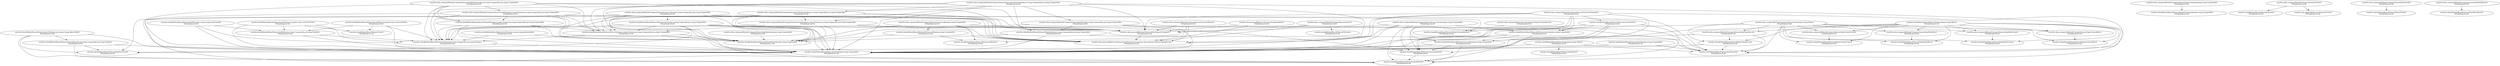 digraph G {
  "org.jfree.data$DefaultKeyedValues#sortByKeys(org.jfree.chart.util.SortOrder)" [label="org.jfree.data$DefaultKeyedValues#sortByKeys(org.jfree.chart.util.SortOrder)\nP(Fail|Node)=0.00"];
  "org.jfree.data$DefaultKeyedValues#setValue(java.lang.Comparable,java.lang.Number)" [label="org.jfree.data$DefaultKeyedValues#setValue(java.lang.Comparable,java.lang.Number)\nP(Fail|Node)=0.00"];
  "org.jfree.data$DefaultKeyedValues#addValue(java.lang.Comparable,java.lang.Number)" [label="org.jfree.data$DefaultKeyedValues#addValue(java.lang.Comparable,java.lang.Number)\nP(Fail|Node)=0.00"];
  "org.jfree.data$DefaultKeyedValues#getIndex(java.lang.Comparable)" [label="org.jfree.data$DefaultKeyedValues#getIndex(java.lang.Comparable)\nP(Fail|Node)=1.00"];
  "org.jfree.data$DefaultKeyedValues#clear()" [label="org.jfree.data$DefaultKeyedValues#clear()\nP(Fail|Node)=1.00"];
  "org.jfree.data$DefaultKeyedValues2D#setValue(java.lang.Number,java.lang.Comparable,java.lang.Comparable)" [label="org.jfree.data$DefaultKeyedValues2D#setValue(java.lang.Number,java.lang.Comparable,java.lang.Comparable)\nP(Fail|Node)=0.00"];
  "org.jfree.data$DefaultKeyedValues2D#getRowIndex(java.lang.Comparable)" [label="org.jfree.data$DefaultKeyedValues2D#getRowIndex(java.lang.Comparable)\nP(Fail|Node)=1.00"];
  "org.jfree.data$DefaultKeyedValues2D#getValue(java.lang.Comparable,java.lang.Comparable)" [label="org.jfree.data$DefaultKeyedValues2D#getValue(java.lang.Comparable,java.lang.Comparable)\nP(Fail|Node)=0.00"];
  "org.jfree.data$DefaultKeyedValues#getValue(int)" [label="org.jfree.data$DefaultKeyedValues#getValue(int)\nP(Fail|Node)=0.00"];
  "org.jfree.data.category$DefaultCategoryDataset#getRowCount()" [label="org.jfree.data.category$DefaultCategoryDataset#getRowCount()\nP(Fail|Node)=0.00"];
  "org.jfree.data$DefaultKeyedValues2D#getRowCount()" [label="org.jfree.data$DefaultKeyedValues2D#getRowCount()\nP(Fail|Node)=0.00"];
  "org.jfree.data.category$DefaultCategoryDataset#getRowKeys()" [label="org.jfree.data.category$DefaultCategoryDataset#getRowKeys()\nP(Fail|Node)=0.00"];
  "org.jfree.data$DefaultKeyedValues2D#getRowKeys()" [label="org.jfree.data$DefaultKeyedValues2D#getRowKeys()\nP(Fail|Node)=0.00"];
  "org.jfree.data.category$DefaultCategoryDataset#setValue(double,java.lang.Comparable,java.lang.Comparable)" [label="org.jfree.data.category$DefaultCategoryDataset#setValue(double,java.lang.Comparable,java.lang.Comparable)\nP(Fail|Node)=0.00"];
  "org.jfree.data.general$AbstractDataset#notifyListeners(org.jfree.data.general.DatasetChangeEvent)" [label="org.jfree.data.general$AbstractDataset#notifyListeners(org.jfree.data.general.DatasetChangeEvent)\nP(Fail|Node)=0.00"];
  "org.jfree.data.general$AbstractDataset#fireDatasetChanged()" [label="org.jfree.data.general$AbstractDataset#fireDatasetChanged()\nP(Fail|Node)=0.00"];
  "org.jfree.data.category$DefaultCategoryDataset#setValue(java.lang.Number,java.lang.Comparable,java.lang.Comparable)" [label="org.jfree.data.category$DefaultCategoryDataset#setValue(java.lang.Number,java.lang.Comparable,java.lang.Comparable)\nP(Fail|Node)=0.00"];
  "org.jfree.data.category$DefaultCategoryDataset#getColumnIndex(java.lang.Comparable)" [label="org.jfree.data.category$DefaultCategoryDataset#getColumnIndex(java.lang.Comparable)\nP(Fail|Node)=0.00"];
  "org.jfree.data$DefaultKeyedValues2D#getColumnIndex(java.lang.Comparable)" [label="org.jfree.data$DefaultKeyedValues2D#getColumnIndex(java.lang.Comparable)\nP(Fail|Node)=0.00"];
  "org.jfree.data.category$DefaultCategoryDataset#getColumnKey(int)" [label="org.jfree.data.category$DefaultCategoryDataset#getColumnKey(int)\nP(Fail|Node)=0.00"];
  "org.jfree.data$DefaultKeyedValues2D#getColumnKey(int)" [label="org.jfree.data$DefaultKeyedValues2D#getColumnKey(int)\nP(Fail|Node)=0.00"];
  "org.jfree.data.category$DefaultCategoryDataset#removeValue(java.lang.Comparable,java.lang.Comparable)" [label="org.jfree.data.category$DefaultCategoryDataset#removeValue(java.lang.Comparable,java.lang.Comparable)\nP(Fail|Node)=0.00"];
  "org.jfree.data$DefaultKeyedValues#removeValue(int)" [label="org.jfree.data$DefaultKeyedValues#removeValue(int)\nP(Fail|Node)=0.01"];
  "org.jfree.data$DefaultKeyedValues2D#removeValue(java.lang.Comparable,java.lang.Comparable)" [label="org.jfree.data$DefaultKeyedValues2D#removeValue(java.lang.Comparable,java.lang.Comparable)\nP(Fail|Node)=0.00"];
  "org.jfree.data$DefaultKeyedValues#getItemCount()" [label="org.jfree.data$DefaultKeyedValues#getItemCount()\nP(Fail|Node)=0.00"];
  "org.jfree.data$DefaultKeyedValues#rebuildIndex()" [label="org.jfree.data$DefaultKeyedValues#rebuildIndex()\nP(Fail|Node)=0.00"];
  "org.jfree.data.category$DefaultCategoryDataset#getValue(int,int)" [label="org.jfree.data.category$DefaultCategoryDataset#getValue(int,int)\nP(Fail|Node)=0.00"];
  "org.jfree.data$DefaultKeyedValues2D#getValue(int,int)" [label="org.jfree.data$DefaultKeyedValues2D#getValue(int,int)\nP(Fail|Node)=0.00"];
  "org.jfree.data$DefaultKeyedValues#insertValue(int,java.lang.Comparable,double)" [label="org.jfree.data$DefaultKeyedValues#insertValue(int,java.lang.Comparable,double)\nP(Fail|Node)=0.00"];
  "org.jfree.data$DefaultKeyedValues#insertValue(int,java.lang.Comparable,java.lang.Number)" [label="org.jfree.data$DefaultKeyedValues#insertValue(int,java.lang.Comparable,java.lang.Number)\nP(Fail|Node)=0.00"];
  "org.jfree.data.category$DefaultCategoryDataset#incrementValue(double,java.lang.Comparable,java.lang.Comparable)" [label="org.jfree.data.category$DefaultCategoryDataset#incrementValue(double,java.lang.Comparable,java.lang.Comparable)\nP(Fail|Node)=0.00"];
  "org.jfree.data.category$DefaultCategoryDataset#getValue(java.lang.Comparable,java.lang.Comparable)" [label="org.jfree.data.category$DefaultCategoryDataset#getValue(java.lang.Comparable,java.lang.Comparable)\nP(Fail|Node)=0.00"];
  "org.jfree.data$DefaultKeyedValues2D#addValue(java.lang.Number,java.lang.Comparable,java.lang.Comparable)" [label="org.jfree.data$DefaultKeyedValues2D#addValue(java.lang.Number,java.lang.Comparable,java.lang.Comparable)\nP(Fail|Node)=0.00"];
  "org.jfree.data.category$DefaultCategoryDataset#equals(java.lang.Object)" [label="org.jfree.data.category$DefaultCategoryDataset#equals(java.lang.Object)\nP(Fail|Node)=0.00"];
  "org.jfree.data.category$DefaultCategoryDataset#getColumnKeys()" [label="org.jfree.data.category$DefaultCategoryDataset#getColumnKeys()\nP(Fail|Node)=0.00"];
  "org.jfree.data.category$DefaultCategoryDataset#getColumnCount()" [label="org.jfree.data.category$DefaultCategoryDataset#getColumnCount()\nP(Fail|Node)=0.00"];
  "org.jfree.data$DefaultKeyedValues2D#getColumnKeys()" [label="org.jfree.data$DefaultKeyedValues2D#getColumnKeys()\nP(Fail|Node)=0.00"];
  "org.jfree.data$DefaultKeyedValues2D#getColumnCount()" [label="org.jfree.data$DefaultKeyedValues2D#getColumnCount()\nP(Fail|Node)=0.00"];
  "org.jfree.data$DefaultKeyedValues#removeValue(java.lang.Comparable)" [label="org.jfree.data$DefaultKeyedValues#removeValue(java.lang.Comparable)\nP(Fail|Node)=0.00"];
  "org.jfree.data.category$DefaultCategoryDataset#clone()" [label="org.jfree.data.category$DefaultCategoryDataset#clone()\nP(Fail|Node)=0.00"];
  "org.jfree.data$DefaultKeyedValues2D#clone()" [label="org.jfree.data$DefaultKeyedValues2D#clone()\nP(Fail|Node)=0.00"];
  "org.jfree.data.general$AbstractDataset#clone()" [label="org.jfree.data.general$AbstractDataset#clone()\nP(Fail|Node)=0.00"];
  "org.jfree.data$DefaultKeyedValues2D#equals(java.lang.Object)" [label="org.jfree.data$DefaultKeyedValues2D#equals(java.lang.Object)\nP(Fail|Node)=0.00"];
  "org.jfree.data$DefaultKeyedValues#getValue(java.lang.Comparable)" [label="org.jfree.data$DefaultKeyedValues#getValue(java.lang.Comparable)\nP(Fail|Node)=0.00"];
  "org.jfree.data$DefaultKeyedValues2D#removeColumn(int)" [label="org.jfree.data$DefaultKeyedValues2D#removeColumn(int)\nP(Fail|Node)=0.00"];
  "org.jfree.data$DefaultKeyedValues2D#removeColumn(java.lang.Comparable)" [label="org.jfree.data$DefaultKeyedValues2D#removeColumn(java.lang.Comparable)\nP(Fail|Node)=0.00"];
  "org.jfree.data.category$DefaultCategoryDataset#removeRow(int)" [label="org.jfree.data.category$DefaultCategoryDataset#removeRow(int)\nP(Fail|Node)=0.00"];
  "org.jfree.data$DefaultKeyedValues2D#removeRow(int)" [label="org.jfree.data$DefaultKeyedValues2D#removeRow(int)\nP(Fail|Node)=0.00"];
  "org.jfree.data$DefaultKeyedValues2D#removeRow(java.lang.Comparable)" [label="org.jfree.data$DefaultKeyedValues2D#removeRow(java.lang.Comparable)\nP(Fail|Node)=0.00"];
  "org.jfree.data$DefaultKeyedValues#equals(java.lang.Object)" [label="org.jfree.data$DefaultKeyedValues#equals(java.lang.Object)\nP(Fail|Node)=0.00"];
  "org.jfree.data$DefaultKeyedValues#getKey(int)" [label="org.jfree.data$DefaultKeyedValues#getKey(int)\nP(Fail|Node)=0.00"];
  "org.jfree.data.category$DefaultCategoryDataset#removeColumn(int)" [label="org.jfree.data.category$DefaultCategoryDataset#removeColumn(int)\nP(Fail|Node)=0.00"];
  "org.jfree.data.category$DefaultCategoryDataset#hashCode()" [label="org.jfree.data.category$DefaultCategoryDataset#hashCode()\nP(Fail|Node)=0.00"];
  "org.jfree.data$DefaultKeyedValues2D#hashCode()" [label="org.jfree.data$DefaultKeyedValues2D#hashCode()\nP(Fail|Node)=0.00"];
  "org.jfree.data.category$DefaultCategoryDataset#addValue(double,java.lang.Comparable,java.lang.Comparable)" [label="org.jfree.data.category$DefaultCategoryDataset#addValue(double,java.lang.Comparable,java.lang.Comparable)\nP(Fail|Node)=0.00"];
  "org.jfree.data.category$DefaultCategoryDataset#addValue(java.lang.Number,java.lang.Comparable,java.lang.Comparable)" [label="org.jfree.data.category$DefaultCategoryDataset#addValue(java.lang.Number,java.lang.Comparable,java.lang.Comparable)\nP(Fail|Node)=0.00"];
  "org.jfree.data.category$DefaultCategoryDataset#getRowIndex(java.lang.Comparable)" [label="org.jfree.data.category$DefaultCategoryDataset#getRowIndex(java.lang.Comparable)\nP(Fail|Node)=0.00"];
  "org.jfree.data.category$DefaultCategoryDataset#getRowKey(int)" [label="org.jfree.data.category$DefaultCategoryDataset#getRowKey(int)\nP(Fail|Node)=0.00"];
  "org.jfree.data$DefaultKeyedValues2D#getRowKey(int)" [label="org.jfree.data$DefaultKeyedValues2D#getRowKey(int)\nP(Fail|Node)=0.00"];
  "org.jfree.data.category$DefaultCategoryDataset#clear()" [label="org.jfree.data.category$DefaultCategoryDataset#clear()\nP(Fail|Node)=0.00"];
  "org.jfree.data$DefaultKeyedValues2D#clear()" [label="org.jfree.data$DefaultKeyedValues2D#clear()\nP(Fail|Node)=0.00"];
  "org.jfree.data.category$DefaultCategoryDataset#removeColumn(java.lang.Comparable)" [label="org.jfree.data.category$DefaultCategoryDataset#removeColumn(java.lang.Comparable)\nP(Fail|Node)=0.00"];
  "org.jfree.data$DefaultKeyedValues#setValue(java.lang.Comparable,double)" [label="org.jfree.data$DefaultKeyedValues#setValue(java.lang.Comparable,double)\nP(Fail|Node)=0.00"];
  "org.jfree.data$DefaultKeyedValues#sortByValues(org.jfree.chart.util.SortOrder)" [label="org.jfree.data$DefaultKeyedValues#sortByValues(org.jfree.chart.util.SortOrder)\nP(Fail|Node)=0.00"];
  "org.jfree.data$DefaultKeyedValues#addValue(java.lang.Comparable,double)" [label="org.jfree.data$DefaultKeyedValues#addValue(java.lang.Comparable,double)\nP(Fail|Node)=0.00"];
  "org.jfree.data.general$AbstractDataset#validateObject()" [label="org.jfree.data.general$AbstractDataset#validateObject()\nP(Fail|Node)=0.00"];
  "org.jfree.data.category$DefaultCategoryDataset#removeRow(java.lang.Comparable)" [label="org.jfree.data.category$DefaultCategoryDataset#removeRow(java.lang.Comparable)\nP(Fail|Node)=0.00"];
  "org.jfree.data$DefaultKeyedValues#sortByKeys(org.jfree.chart.util.SortOrder)" -> "org.jfree.data$DefaultKeyedValues#setValue(java.lang.Comparable,java.lang.Number)";
  "org.jfree.data$DefaultKeyedValues#sortByKeys(org.jfree.chart.util.SortOrder)" -> "org.jfree.data$DefaultKeyedValues#addValue(java.lang.Comparable,java.lang.Number)";
  "org.jfree.data$DefaultKeyedValues#sortByKeys(org.jfree.chart.util.SortOrder)" -> "org.jfree.data$DefaultKeyedValues#getIndex(java.lang.Comparable)";
  "org.jfree.data$DefaultKeyedValues#sortByKeys(org.jfree.chart.util.SortOrder)" -> "org.jfree.data$DefaultKeyedValues#clear()";
  "org.jfree.data$DefaultKeyedValues#setValue(java.lang.Comparable,java.lang.Number)" -> "org.jfree.data$DefaultKeyedValues#getIndex(java.lang.Comparable)";
  "org.jfree.data$DefaultKeyedValues#addValue(java.lang.Comparable,java.lang.Number)" -> "org.jfree.data$DefaultKeyedValues#setValue(java.lang.Comparable,java.lang.Number)";
  "org.jfree.data$DefaultKeyedValues#addValue(java.lang.Comparable,java.lang.Number)" -> "org.jfree.data$DefaultKeyedValues#getIndex(java.lang.Comparable)";
  "org.jfree.data$DefaultKeyedValues2D#setValue(java.lang.Number,java.lang.Comparable,java.lang.Comparable)" -> "org.jfree.data$DefaultKeyedValues#setValue(java.lang.Comparable,java.lang.Number)";
  "org.jfree.data$DefaultKeyedValues2D#setValue(java.lang.Number,java.lang.Comparable,java.lang.Comparable)" -> "org.jfree.data$DefaultKeyedValues#getIndex(java.lang.Comparable)";
  "org.jfree.data$DefaultKeyedValues2D#setValue(java.lang.Number,java.lang.Comparable,java.lang.Comparable)" -> "org.jfree.data$DefaultKeyedValues2D#getRowIndex(java.lang.Comparable)";
  "org.jfree.data$DefaultKeyedValues2D#getValue(java.lang.Comparable,java.lang.Comparable)" -> "org.jfree.data$DefaultKeyedValues#getIndex(java.lang.Comparable)";
  "org.jfree.data$DefaultKeyedValues2D#getValue(java.lang.Comparable,java.lang.Comparable)" -> "org.jfree.data$DefaultKeyedValues#getValue(int)";
  "org.jfree.data$DefaultKeyedValues2D#getValue(java.lang.Comparable,java.lang.Comparable)" -> "org.jfree.data$DefaultKeyedValues2D#getRowIndex(java.lang.Comparable)";
  "org.jfree.data.category$DefaultCategoryDataset#getRowCount()" -> "org.jfree.data$DefaultKeyedValues2D#getRowCount()";
  "org.jfree.data.category$DefaultCategoryDataset#getRowKeys()" -> "org.jfree.data$DefaultKeyedValues2D#getRowKeys()";
  "org.jfree.data.category$DefaultCategoryDataset#setValue(double,java.lang.Comparable,java.lang.Comparable)" -> "org.jfree.data$DefaultKeyedValues2D#setValue(java.lang.Number,java.lang.Comparable,java.lang.Comparable)";
  "org.jfree.data.category$DefaultCategoryDataset#setValue(double,java.lang.Comparable,java.lang.Comparable)" -> "org.jfree.data.general$AbstractDataset#notifyListeners(org.jfree.data.general.DatasetChangeEvent)";
  "org.jfree.data.category$DefaultCategoryDataset#setValue(double,java.lang.Comparable,java.lang.Comparable)" -> "org.jfree.data$DefaultKeyedValues#setValue(java.lang.Comparable,java.lang.Number)";
  "org.jfree.data.category$DefaultCategoryDataset#setValue(double,java.lang.Comparable,java.lang.Comparable)" -> "org.jfree.data$DefaultKeyedValues#getIndex(java.lang.Comparable)";
  "org.jfree.data.category$DefaultCategoryDataset#setValue(double,java.lang.Comparable,java.lang.Comparable)" -> "org.jfree.data.general$AbstractDataset#fireDatasetChanged()";
  "org.jfree.data.category$DefaultCategoryDataset#setValue(double,java.lang.Comparable,java.lang.Comparable)" -> "org.jfree.data.category$DefaultCategoryDataset#setValue(java.lang.Number,java.lang.Comparable,java.lang.Comparable)";
  "org.jfree.data.category$DefaultCategoryDataset#setValue(double,java.lang.Comparable,java.lang.Comparable)" -> "org.jfree.data$DefaultKeyedValues2D#getRowIndex(java.lang.Comparable)";
  "org.jfree.data.general$AbstractDataset#fireDatasetChanged()" -> "org.jfree.data.general$AbstractDataset#notifyListeners(org.jfree.data.general.DatasetChangeEvent)";
  "org.jfree.data.category$DefaultCategoryDataset#setValue(java.lang.Number,java.lang.Comparable,java.lang.Comparable)" -> "org.jfree.data$DefaultKeyedValues2D#setValue(java.lang.Number,java.lang.Comparable,java.lang.Comparable)";
  "org.jfree.data.category$DefaultCategoryDataset#setValue(java.lang.Number,java.lang.Comparable,java.lang.Comparable)" -> "org.jfree.data.general$AbstractDataset#notifyListeners(org.jfree.data.general.DatasetChangeEvent)";
  "org.jfree.data.category$DefaultCategoryDataset#setValue(java.lang.Number,java.lang.Comparable,java.lang.Comparable)" -> "org.jfree.data$DefaultKeyedValues#setValue(java.lang.Comparable,java.lang.Number)";
  "org.jfree.data.category$DefaultCategoryDataset#setValue(java.lang.Number,java.lang.Comparable,java.lang.Comparable)" -> "org.jfree.data$DefaultKeyedValues#getIndex(java.lang.Comparable)";
  "org.jfree.data.category$DefaultCategoryDataset#setValue(java.lang.Number,java.lang.Comparable,java.lang.Comparable)" -> "org.jfree.data.general$AbstractDataset#fireDatasetChanged()";
  "org.jfree.data.category$DefaultCategoryDataset#setValue(java.lang.Number,java.lang.Comparable,java.lang.Comparable)" -> "org.jfree.data$DefaultKeyedValues2D#getRowIndex(java.lang.Comparable)";
  "org.jfree.data.category$DefaultCategoryDataset#getColumnIndex(java.lang.Comparable)" -> "org.jfree.data$DefaultKeyedValues2D#getColumnIndex(java.lang.Comparable)";
  "org.jfree.data.category$DefaultCategoryDataset#getColumnKey(int)" -> "org.jfree.data$DefaultKeyedValues2D#getColumnKey(int)";
  "org.jfree.data.category$DefaultCategoryDataset#removeValue(java.lang.Comparable,java.lang.Comparable)" -> "org.jfree.data$DefaultKeyedValues2D#setValue(java.lang.Number,java.lang.Comparable,java.lang.Comparable)";
  "org.jfree.data.category$DefaultCategoryDataset#removeValue(java.lang.Comparable,java.lang.Comparable)" -> "org.jfree.data$DefaultKeyedValues#removeValue(int)";
  "org.jfree.data.category$DefaultCategoryDataset#removeValue(java.lang.Comparable,java.lang.Comparable)" -> "org.jfree.data.general$AbstractDataset#notifyListeners(org.jfree.data.general.DatasetChangeEvent)";
  "org.jfree.data.category$DefaultCategoryDataset#removeValue(java.lang.Comparable,java.lang.Comparable)" -> "org.jfree.data$DefaultKeyedValues#setValue(java.lang.Comparable,java.lang.Number)";
  "org.jfree.data.category$DefaultCategoryDataset#removeValue(java.lang.Comparable,java.lang.Comparable)" -> "org.jfree.data$DefaultKeyedValues#getIndex(java.lang.Comparable)";
  "org.jfree.data.category$DefaultCategoryDataset#removeValue(java.lang.Comparable,java.lang.Comparable)" -> "org.jfree.data.general$AbstractDataset#fireDatasetChanged()";
  "org.jfree.data.category$DefaultCategoryDataset#removeValue(java.lang.Comparable,java.lang.Comparable)" -> "org.jfree.data$DefaultKeyedValues2D#removeValue(java.lang.Comparable,java.lang.Comparable)";
  "org.jfree.data.category$DefaultCategoryDataset#removeValue(java.lang.Comparable,java.lang.Comparable)" -> "org.jfree.data$DefaultKeyedValues#getItemCount()";
  "org.jfree.data.category$DefaultCategoryDataset#removeValue(java.lang.Comparable,java.lang.Comparable)" -> "org.jfree.data$DefaultKeyedValues#rebuildIndex()";
  "org.jfree.data.category$DefaultCategoryDataset#removeValue(java.lang.Comparable,java.lang.Comparable)" -> "org.jfree.data$DefaultKeyedValues#getValue(int)";
  "org.jfree.data.category$DefaultCategoryDataset#removeValue(java.lang.Comparable,java.lang.Comparable)" -> "org.jfree.data$DefaultKeyedValues2D#getRowIndex(java.lang.Comparable)";
  "org.jfree.data$DefaultKeyedValues#removeValue(int)" -> "org.jfree.data$DefaultKeyedValues#rebuildIndex()";
  "org.jfree.data$DefaultKeyedValues2D#removeValue(java.lang.Comparable,java.lang.Comparable)" -> "org.jfree.data$DefaultKeyedValues2D#setValue(java.lang.Number,java.lang.Comparable,java.lang.Comparable)";
  "org.jfree.data$DefaultKeyedValues2D#removeValue(java.lang.Comparable,java.lang.Comparable)" -> "org.jfree.data$DefaultKeyedValues#removeValue(int)";
  "org.jfree.data$DefaultKeyedValues2D#removeValue(java.lang.Comparable,java.lang.Comparable)" -> "org.jfree.data$DefaultKeyedValues#setValue(java.lang.Comparable,java.lang.Number)";
  "org.jfree.data$DefaultKeyedValues2D#removeValue(java.lang.Comparable,java.lang.Comparable)" -> "org.jfree.data$DefaultKeyedValues#getIndex(java.lang.Comparable)";
  "org.jfree.data$DefaultKeyedValues2D#removeValue(java.lang.Comparable,java.lang.Comparable)" -> "org.jfree.data$DefaultKeyedValues#getItemCount()";
  "org.jfree.data$DefaultKeyedValues2D#removeValue(java.lang.Comparable,java.lang.Comparable)" -> "org.jfree.data$DefaultKeyedValues#rebuildIndex()";
  "org.jfree.data$DefaultKeyedValues2D#removeValue(java.lang.Comparable,java.lang.Comparable)" -> "org.jfree.data$DefaultKeyedValues#getValue(int)";
  "org.jfree.data$DefaultKeyedValues2D#removeValue(java.lang.Comparable,java.lang.Comparable)" -> "org.jfree.data$DefaultKeyedValues2D#getRowIndex(java.lang.Comparable)";
  "org.jfree.data.category$DefaultCategoryDataset#getValue(int,int)" -> "org.jfree.data$DefaultKeyedValues#getIndex(java.lang.Comparable)";
  "org.jfree.data.category$DefaultCategoryDataset#getValue(int,int)" -> "org.jfree.data$DefaultKeyedValues2D#getValue(int,int)";
  "org.jfree.data.category$DefaultCategoryDataset#getValue(int,int)" -> "org.jfree.data$DefaultKeyedValues#getValue(int)";
  "org.jfree.data$DefaultKeyedValues2D#getValue(int,int)" -> "org.jfree.data$DefaultKeyedValues#getIndex(java.lang.Comparable)";
  "org.jfree.data$DefaultKeyedValues2D#getValue(int,int)" -> "org.jfree.data$DefaultKeyedValues#getValue(int)";
  "org.jfree.data$DefaultKeyedValues#insertValue(int,java.lang.Comparable,double)" -> "org.jfree.data$DefaultKeyedValues#insertValue(int,java.lang.Comparable,java.lang.Number)";
  "org.jfree.data$DefaultKeyedValues#insertValue(int,java.lang.Comparable,double)" -> "org.jfree.data$DefaultKeyedValues#getIndex(java.lang.Comparable)";
  "org.jfree.data$DefaultKeyedValues#insertValue(int,java.lang.Comparable,double)" -> "org.jfree.data$DefaultKeyedValues#getItemCount()";
  "org.jfree.data$DefaultKeyedValues#insertValue(int,java.lang.Comparable,double)" -> "org.jfree.data$DefaultKeyedValues#rebuildIndex()";
  "org.jfree.data$DefaultKeyedValues#insertValue(int,java.lang.Comparable,java.lang.Number)" -> "org.jfree.data$DefaultKeyedValues#getIndex(java.lang.Comparable)";
  "org.jfree.data$DefaultKeyedValues#insertValue(int,java.lang.Comparable,java.lang.Number)" -> "org.jfree.data$DefaultKeyedValues#getItemCount()";
  "org.jfree.data$DefaultKeyedValues#insertValue(int,java.lang.Comparable,java.lang.Number)" -> "org.jfree.data$DefaultKeyedValues#rebuildIndex()";
  "org.jfree.data.category$DefaultCategoryDataset#incrementValue(double,java.lang.Comparable,java.lang.Comparable)" -> "org.jfree.data$DefaultKeyedValues2D#setValue(java.lang.Number,java.lang.Comparable,java.lang.Comparable)";
  "org.jfree.data.category$DefaultCategoryDataset#incrementValue(double,java.lang.Comparable,java.lang.Comparable)" -> "org.jfree.data$DefaultKeyedValues2D#getValue(java.lang.Comparable,java.lang.Comparable)";
  "org.jfree.data.category$DefaultCategoryDataset#incrementValue(double,java.lang.Comparable,java.lang.Comparable)" -> "org.jfree.data.category$DefaultCategoryDataset#setValue(double,java.lang.Comparable,java.lang.Comparable)";
  "org.jfree.data.category$DefaultCategoryDataset#incrementValue(double,java.lang.Comparable,java.lang.Comparable)" -> "org.jfree.data.general$AbstractDataset#notifyListeners(org.jfree.data.general.DatasetChangeEvent)";
  "org.jfree.data.category$DefaultCategoryDataset#incrementValue(double,java.lang.Comparable,java.lang.Comparable)" -> "org.jfree.data$DefaultKeyedValues#setValue(java.lang.Comparable,java.lang.Number)";
  "org.jfree.data.category$DefaultCategoryDataset#incrementValue(double,java.lang.Comparable,java.lang.Comparable)" -> "org.jfree.data$DefaultKeyedValues#getIndex(java.lang.Comparable)";
  "org.jfree.data.category$DefaultCategoryDataset#incrementValue(double,java.lang.Comparable,java.lang.Comparable)" -> "org.jfree.data.general$AbstractDataset#fireDatasetChanged()";
  "org.jfree.data.category$DefaultCategoryDataset#incrementValue(double,java.lang.Comparable,java.lang.Comparable)" -> "org.jfree.data$DefaultKeyedValues#getValue(int)";
  "org.jfree.data.category$DefaultCategoryDataset#incrementValue(double,java.lang.Comparable,java.lang.Comparable)" -> "org.jfree.data.category$DefaultCategoryDataset#setValue(java.lang.Number,java.lang.Comparable,java.lang.Comparable)";
  "org.jfree.data.category$DefaultCategoryDataset#incrementValue(double,java.lang.Comparable,java.lang.Comparable)" -> "org.jfree.data$DefaultKeyedValues2D#getRowIndex(java.lang.Comparable)";
  "org.jfree.data.category$DefaultCategoryDataset#incrementValue(double,java.lang.Comparable,java.lang.Comparable)" -> "org.jfree.data.category$DefaultCategoryDataset#getValue(java.lang.Comparable,java.lang.Comparable)";
  "org.jfree.data.category$DefaultCategoryDataset#getValue(java.lang.Comparable,java.lang.Comparable)" -> "org.jfree.data$DefaultKeyedValues2D#getValue(java.lang.Comparable,java.lang.Comparable)";
  "org.jfree.data.category$DefaultCategoryDataset#getValue(java.lang.Comparable,java.lang.Comparable)" -> "org.jfree.data$DefaultKeyedValues#getIndex(java.lang.Comparable)";
  "org.jfree.data.category$DefaultCategoryDataset#getValue(java.lang.Comparable,java.lang.Comparable)" -> "org.jfree.data$DefaultKeyedValues#getValue(int)";
  "org.jfree.data.category$DefaultCategoryDataset#getValue(java.lang.Comparable,java.lang.Comparable)" -> "org.jfree.data$DefaultKeyedValues2D#getRowIndex(java.lang.Comparable)";
  "org.jfree.data$DefaultKeyedValues2D#addValue(java.lang.Number,java.lang.Comparable,java.lang.Comparable)" -> "org.jfree.data$DefaultKeyedValues2D#setValue(java.lang.Number,java.lang.Comparable,java.lang.Comparable)";
  "org.jfree.data$DefaultKeyedValues2D#addValue(java.lang.Number,java.lang.Comparable,java.lang.Comparable)" -> "org.jfree.data$DefaultKeyedValues#setValue(java.lang.Comparable,java.lang.Number)";
  "org.jfree.data$DefaultKeyedValues2D#addValue(java.lang.Number,java.lang.Comparable,java.lang.Comparable)" -> "org.jfree.data$DefaultKeyedValues#getIndex(java.lang.Comparable)";
  "org.jfree.data$DefaultKeyedValues2D#addValue(java.lang.Number,java.lang.Comparable,java.lang.Comparable)" -> "org.jfree.data$DefaultKeyedValues2D#getRowIndex(java.lang.Comparable)";
  "org.jfree.data.category$DefaultCategoryDataset#equals(java.lang.Object)" -> "org.jfree.data.category$DefaultCategoryDataset#getRowCount()";
  "org.jfree.data.category$DefaultCategoryDataset#equals(java.lang.Object)" -> "org.jfree.data.category$DefaultCategoryDataset#getRowKeys()";
  "org.jfree.data.category$DefaultCategoryDataset#equals(java.lang.Object)" -> "org.jfree.data.category$DefaultCategoryDataset#getValue(int,int)";
  "org.jfree.data.category$DefaultCategoryDataset#equals(java.lang.Object)" -> "org.jfree.data$DefaultKeyedValues#getIndex(java.lang.Comparable)";
  "org.jfree.data.category$DefaultCategoryDataset#equals(java.lang.Object)" -> "org.jfree.data.category$DefaultCategoryDataset#getColumnKeys()";
  "org.jfree.data.category$DefaultCategoryDataset#equals(java.lang.Object)" -> "org.jfree.data$DefaultKeyedValues2D#getValue(int,int)";
  "org.jfree.data.category$DefaultCategoryDataset#equals(java.lang.Object)" -> "org.jfree.data.category$DefaultCategoryDataset#getColumnCount()";
  "org.jfree.data.category$DefaultCategoryDataset#equals(java.lang.Object)" -> "org.jfree.data$DefaultKeyedValues2D#getRowCount()";
  "org.jfree.data.category$DefaultCategoryDataset#equals(java.lang.Object)" -> "org.jfree.data$DefaultKeyedValues2D#getColumnKeys()";
  "org.jfree.data.category$DefaultCategoryDataset#equals(java.lang.Object)" -> "org.jfree.data$DefaultKeyedValues2D#getRowKeys()";
  "org.jfree.data.category$DefaultCategoryDataset#equals(java.lang.Object)" -> "org.jfree.data$DefaultKeyedValues2D#getColumnCount()";
  "org.jfree.data.category$DefaultCategoryDataset#equals(java.lang.Object)" -> "org.jfree.data$DefaultKeyedValues#getValue(int)";
  "org.jfree.data.category$DefaultCategoryDataset#getColumnKeys()" -> "org.jfree.data$DefaultKeyedValues2D#getColumnKeys()";
  "org.jfree.data.category$DefaultCategoryDataset#getColumnCount()" -> "org.jfree.data$DefaultKeyedValues2D#getColumnCount()";
  "org.jfree.data$DefaultKeyedValues#removeValue(java.lang.Comparable)" -> "org.jfree.data$DefaultKeyedValues#removeValue(int)";
  "org.jfree.data$DefaultKeyedValues#removeValue(java.lang.Comparable)" -> "org.jfree.data$DefaultKeyedValues#getIndex(java.lang.Comparable)";
  "org.jfree.data$DefaultKeyedValues#removeValue(java.lang.Comparable)" -> "org.jfree.data$DefaultKeyedValues#rebuildIndex()";
  "org.jfree.data.category$DefaultCategoryDataset#clone()" -> "org.jfree.data$DefaultKeyedValues2D#clone()";
  "org.jfree.data.category$DefaultCategoryDataset#clone()" -> "org.jfree.data.general$AbstractDataset#clone()";
  "org.jfree.data$DefaultKeyedValues2D#equals(java.lang.Object)" -> "org.jfree.data.category$DefaultCategoryDataset#getRowCount()";
  "org.jfree.data$DefaultKeyedValues2D#equals(java.lang.Object)" -> "org.jfree.data.category$DefaultCategoryDataset#getRowKeys()";
  "org.jfree.data$DefaultKeyedValues2D#equals(java.lang.Object)" -> "org.jfree.data.category$DefaultCategoryDataset#getValue(int,int)";
  "org.jfree.data$DefaultKeyedValues2D#equals(java.lang.Object)" -> "org.jfree.data$DefaultKeyedValues#getIndex(java.lang.Comparable)";
  "org.jfree.data$DefaultKeyedValues2D#equals(java.lang.Object)" -> "org.jfree.data.category$DefaultCategoryDataset#getColumnKeys()";
  "org.jfree.data$DefaultKeyedValues2D#equals(java.lang.Object)" -> "org.jfree.data$DefaultKeyedValues2D#getValue(int,int)";
  "org.jfree.data$DefaultKeyedValues2D#equals(java.lang.Object)" -> "org.jfree.data.category$DefaultCategoryDataset#getColumnCount()";
  "org.jfree.data$DefaultKeyedValues2D#equals(java.lang.Object)" -> "org.jfree.data$DefaultKeyedValues2D#getRowCount()";
  "org.jfree.data$DefaultKeyedValues2D#equals(java.lang.Object)" -> "org.jfree.data$DefaultKeyedValues2D#getColumnKeys()";
  "org.jfree.data$DefaultKeyedValues2D#equals(java.lang.Object)" -> "org.jfree.data$DefaultKeyedValues2D#getRowKeys()";
  "org.jfree.data$DefaultKeyedValues2D#equals(java.lang.Object)" -> "org.jfree.data$DefaultKeyedValues2D#getColumnCount()";
  "org.jfree.data$DefaultKeyedValues2D#equals(java.lang.Object)" -> "org.jfree.data$DefaultKeyedValues#getValue(int)";
  "org.jfree.data$DefaultKeyedValues#getValue(java.lang.Comparable)" -> "org.jfree.data$DefaultKeyedValues#getIndex(java.lang.Comparable)";
  "org.jfree.data$DefaultKeyedValues#getValue(java.lang.Comparable)" -> "org.jfree.data$DefaultKeyedValues#getValue(int)";
  "org.jfree.data$DefaultKeyedValues2D#removeColumn(int)" -> "org.jfree.data$DefaultKeyedValues#removeValue(int)";
  "org.jfree.data$DefaultKeyedValues2D#removeColumn(int)" -> "org.jfree.data$DefaultKeyedValues#removeValue(java.lang.Comparable)";
  "org.jfree.data$DefaultKeyedValues2D#removeColumn(int)" -> "org.jfree.data$DefaultKeyedValues2D#getColumnKey(int)";
  "org.jfree.data$DefaultKeyedValues2D#removeColumn(int)" -> "org.jfree.data$DefaultKeyedValues#getIndex(java.lang.Comparable)";
  "org.jfree.data$DefaultKeyedValues2D#removeColumn(int)" -> "org.jfree.data$DefaultKeyedValues2D#removeColumn(java.lang.Comparable)";
  "org.jfree.data$DefaultKeyedValues2D#removeColumn(int)" -> "org.jfree.data$DefaultKeyedValues#rebuildIndex()";
  "org.jfree.data$DefaultKeyedValues2D#removeColumn(java.lang.Comparable)" -> "org.jfree.data$DefaultKeyedValues#removeValue(int)";
  "org.jfree.data$DefaultKeyedValues2D#removeColumn(java.lang.Comparable)" -> "org.jfree.data$DefaultKeyedValues#removeValue(java.lang.Comparable)";
  "org.jfree.data$DefaultKeyedValues2D#removeColumn(java.lang.Comparable)" -> "org.jfree.data$DefaultKeyedValues#getIndex(java.lang.Comparable)";
  "org.jfree.data$DefaultKeyedValues2D#removeColumn(java.lang.Comparable)" -> "org.jfree.data$DefaultKeyedValues#rebuildIndex()";
  "org.jfree.data.category$DefaultCategoryDataset#removeRow(int)" -> "org.jfree.data.general$AbstractDataset#notifyListeners(org.jfree.data.general.DatasetChangeEvent)";
  "org.jfree.data.category$DefaultCategoryDataset#removeRow(int)" -> "org.jfree.data$DefaultKeyedValues2D#removeRow(int)";
  "org.jfree.data.category$DefaultCategoryDataset#removeRow(int)" -> "org.jfree.data.general$AbstractDataset#fireDatasetChanged()";
  "org.jfree.data$DefaultKeyedValues2D#removeRow(java.lang.Comparable)" -> "org.jfree.data$DefaultKeyedValues2D#removeRow(int)";
  "org.jfree.data$DefaultKeyedValues2D#removeRow(java.lang.Comparable)" -> "org.jfree.data$DefaultKeyedValues2D#getRowIndex(java.lang.Comparable)";
  "org.jfree.data$DefaultKeyedValues#equals(java.lang.Object)" -> "org.jfree.data$DefaultKeyedValues#getKey(int)";
  "org.jfree.data$DefaultKeyedValues#equals(java.lang.Object)" -> "org.jfree.data$DefaultKeyedValues#getItemCount()";
  "org.jfree.data$DefaultKeyedValues#equals(java.lang.Object)" -> "org.jfree.data$DefaultKeyedValues#getValue(int)";
  "org.jfree.data.category$DefaultCategoryDataset#removeColumn(int)" -> "org.jfree.data$DefaultKeyedValues#removeValue(int)";
  "org.jfree.data.category$DefaultCategoryDataset#removeColumn(int)" -> "org.jfree.data$DefaultKeyedValues#removeValue(java.lang.Comparable)";
  "org.jfree.data.category$DefaultCategoryDataset#removeColumn(int)" -> "org.jfree.data$DefaultKeyedValues2D#getColumnKey(int)";
  "org.jfree.data.category$DefaultCategoryDataset#removeColumn(int)" -> "org.jfree.data.general$AbstractDataset#notifyListeners(org.jfree.data.general.DatasetChangeEvent)";
  "org.jfree.data.category$DefaultCategoryDataset#removeColumn(int)" -> "org.jfree.data$DefaultKeyedValues#getIndex(java.lang.Comparable)";
  "org.jfree.data.category$DefaultCategoryDataset#removeColumn(int)" -> "org.jfree.data$DefaultKeyedValues2D#removeColumn(int)";
  "org.jfree.data.category$DefaultCategoryDataset#removeColumn(int)" -> "org.jfree.data.general$AbstractDataset#fireDatasetChanged()";
  "org.jfree.data.category$DefaultCategoryDataset#removeColumn(int)" -> "org.jfree.data$DefaultKeyedValues2D#removeColumn(java.lang.Comparable)";
  "org.jfree.data.category$DefaultCategoryDataset#removeColumn(int)" -> "org.jfree.data$DefaultKeyedValues#rebuildIndex()";
  "org.jfree.data.category$DefaultCategoryDataset#hashCode()" -> "org.jfree.data$DefaultKeyedValues2D#hashCode()";
  "org.jfree.data.category$DefaultCategoryDataset#addValue(double,java.lang.Comparable,java.lang.Comparable)" -> "org.jfree.data$DefaultKeyedValues2D#setValue(java.lang.Number,java.lang.Comparable,java.lang.Comparable)";
  "org.jfree.data.category$DefaultCategoryDataset#addValue(double,java.lang.Comparable,java.lang.Comparable)" -> "org.jfree.data$DefaultKeyedValues2D#addValue(java.lang.Number,java.lang.Comparable,java.lang.Comparable)";
  "org.jfree.data.category$DefaultCategoryDataset#addValue(double,java.lang.Comparable,java.lang.Comparable)" -> "org.jfree.data.general$AbstractDataset#notifyListeners(org.jfree.data.general.DatasetChangeEvent)";
  "org.jfree.data.category$DefaultCategoryDataset#addValue(double,java.lang.Comparable,java.lang.Comparable)" -> "org.jfree.data$DefaultKeyedValues#setValue(java.lang.Comparable,java.lang.Number)";
  "org.jfree.data.category$DefaultCategoryDataset#addValue(double,java.lang.Comparable,java.lang.Comparable)" -> "org.jfree.data$DefaultKeyedValues#getIndex(java.lang.Comparable)";
  "org.jfree.data.category$DefaultCategoryDataset#addValue(double,java.lang.Comparable,java.lang.Comparable)" -> "org.jfree.data.general$AbstractDataset#fireDatasetChanged()";
  "org.jfree.data.category$DefaultCategoryDataset#addValue(double,java.lang.Comparable,java.lang.Comparable)" -> "org.jfree.data.category$DefaultCategoryDataset#addValue(java.lang.Number,java.lang.Comparable,java.lang.Comparable)";
  "org.jfree.data.category$DefaultCategoryDataset#addValue(double,java.lang.Comparable,java.lang.Comparable)" -> "org.jfree.data$DefaultKeyedValues2D#getRowIndex(java.lang.Comparable)";
  "org.jfree.data.category$DefaultCategoryDataset#addValue(java.lang.Number,java.lang.Comparable,java.lang.Comparable)" -> "org.jfree.data$DefaultKeyedValues2D#setValue(java.lang.Number,java.lang.Comparable,java.lang.Comparable)";
  "org.jfree.data.category$DefaultCategoryDataset#addValue(java.lang.Number,java.lang.Comparable,java.lang.Comparable)" -> "org.jfree.data$DefaultKeyedValues2D#addValue(java.lang.Number,java.lang.Comparable,java.lang.Comparable)";
  "org.jfree.data.category$DefaultCategoryDataset#addValue(java.lang.Number,java.lang.Comparable,java.lang.Comparable)" -> "org.jfree.data.general$AbstractDataset#notifyListeners(org.jfree.data.general.DatasetChangeEvent)";
  "org.jfree.data.category$DefaultCategoryDataset#addValue(java.lang.Number,java.lang.Comparable,java.lang.Comparable)" -> "org.jfree.data$DefaultKeyedValues#setValue(java.lang.Comparable,java.lang.Number)";
  "org.jfree.data.category$DefaultCategoryDataset#addValue(java.lang.Number,java.lang.Comparable,java.lang.Comparable)" -> "org.jfree.data$DefaultKeyedValues#getIndex(java.lang.Comparable)";
  "org.jfree.data.category$DefaultCategoryDataset#addValue(java.lang.Number,java.lang.Comparable,java.lang.Comparable)" -> "org.jfree.data.general$AbstractDataset#fireDatasetChanged()";
  "org.jfree.data.category$DefaultCategoryDataset#addValue(java.lang.Number,java.lang.Comparable,java.lang.Comparable)" -> "org.jfree.data$DefaultKeyedValues2D#getRowIndex(java.lang.Comparable)";
  "org.jfree.data.category$DefaultCategoryDataset#getRowIndex(java.lang.Comparable)" -> "org.jfree.data$DefaultKeyedValues2D#getRowIndex(java.lang.Comparable)";
  "org.jfree.data.category$DefaultCategoryDataset#getRowKey(int)" -> "org.jfree.data$DefaultKeyedValues2D#getRowKey(int)";
  "org.jfree.data.category$DefaultCategoryDataset#clear()" -> "org.jfree.data.general$AbstractDataset#notifyListeners(org.jfree.data.general.DatasetChangeEvent)";
  "org.jfree.data.category$DefaultCategoryDataset#clear()" -> "org.jfree.data.general$AbstractDataset#fireDatasetChanged()";
  "org.jfree.data.category$DefaultCategoryDataset#clear()" -> "org.jfree.data$DefaultKeyedValues2D#clear()";
  "org.jfree.data.category$DefaultCategoryDataset#removeColumn(java.lang.Comparable)" -> "org.jfree.data$DefaultKeyedValues#removeValue(int)";
  "org.jfree.data.category$DefaultCategoryDataset#removeColumn(java.lang.Comparable)" -> "org.jfree.data$DefaultKeyedValues#removeValue(java.lang.Comparable)";
  "org.jfree.data.category$DefaultCategoryDataset#removeColumn(java.lang.Comparable)" -> "org.jfree.data.general$AbstractDataset#notifyListeners(org.jfree.data.general.DatasetChangeEvent)";
  "org.jfree.data.category$DefaultCategoryDataset#removeColumn(java.lang.Comparable)" -> "org.jfree.data$DefaultKeyedValues#getIndex(java.lang.Comparable)";
  "org.jfree.data.category$DefaultCategoryDataset#removeColumn(java.lang.Comparable)" -> "org.jfree.data.general$AbstractDataset#fireDatasetChanged()";
  "org.jfree.data.category$DefaultCategoryDataset#removeColumn(java.lang.Comparable)" -> "org.jfree.data$DefaultKeyedValues2D#removeColumn(java.lang.Comparable)";
  "org.jfree.data.category$DefaultCategoryDataset#removeColumn(java.lang.Comparable)" -> "org.jfree.data$DefaultKeyedValues#rebuildIndex()";
  "org.jfree.data$DefaultKeyedValues#setValue(java.lang.Comparable,double)" -> "org.jfree.data$DefaultKeyedValues#setValue(java.lang.Comparable,java.lang.Number)";
  "org.jfree.data$DefaultKeyedValues#setValue(java.lang.Comparable,double)" -> "org.jfree.data$DefaultKeyedValues#getIndex(java.lang.Comparable)";
  "org.jfree.data$DefaultKeyedValues#sortByValues(org.jfree.chart.util.SortOrder)" -> "org.jfree.data$DefaultKeyedValues#setValue(java.lang.Comparable,java.lang.Number)";
  "org.jfree.data$DefaultKeyedValues#sortByValues(org.jfree.chart.util.SortOrder)" -> "org.jfree.data$DefaultKeyedValues#addValue(java.lang.Comparable,java.lang.Number)";
  "org.jfree.data$DefaultKeyedValues#sortByValues(org.jfree.chart.util.SortOrder)" -> "org.jfree.data$DefaultKeyedValues#getIndex(java.lang.Comparable)";
  "org.jfree.data$DefaultKeyedValues#sortByValues(org.jfree.chart.util.SortOrder)" -> "org.jfree.data$DefaultKeyedValues#clear()";
  "org.jfree.data$DefaultKeyedValues#addValue(java.lang.Comparable,double)" -> "org.jfree.data$DefaultKeyedValues#setValue(java.lang.Comparable,java.lang.Number)";
  "org.jfree.data$DefaultKeyedValues#addValue(java.lang.Comparable,double)" -> "org.jfree.data$DefaultKeyedValues#addValue(java.lang.Comparable,java.lang.Number)";
  "org.jfree.data$DefaultKeyedValues#addValue(java.lang.Comparable,double)" -> "org.jfree.data$DefaultKeyedValues#getIndex(java.lang.Comparable)";
  "org.jfree.data.general$AbstractDataset#validateObject()" -> "org.jfree.data.general$AbstractDataset#notifyListeners(org.jfree.data.general.DatasetChangeEvent)";
  "org.jfree.data.general$AbstractDataset#validateObject()" -> "org.jfree.data.general$AbstractDataset#fireDatasetChanged()";
  "org.jfree.data.category$DefaultCategoryDataset#removeRow(java.lang.Comparable)" -> "org.jfree.data.general$AbstractDataset#notifyListeners(org.jfree.data.general.DatasetChangeEvent)";
  "org.jfree.data.category$DefaultCategoryDataset#removeRow(java.lang.Comparable)" -> "org.jfree.data$DefaultKeyedValues2D#removeRow(int)";
  "org.jfree.data.category$DefaultCategoryDataset#removeRow(java.lang.Comparable)" -> "org.jfree.data$DefaultKeyedValues2D#removeRow(java.lang.Comparable)";
  "org.jfree.data.category$DefaultCategoryDataset#removeRow(java.lang.Comparable)" -> "org.jfree.data.general$AbstractDataset#fireDatasetChanged()";
  "org.jfree.data.category$DefaultCategoryDataset#removeRow(java.lang.Comparable)" -> "org.jfree.data$DefaultKeyedValues2D#getRowIndex(java.lang.Comparable)";
}
